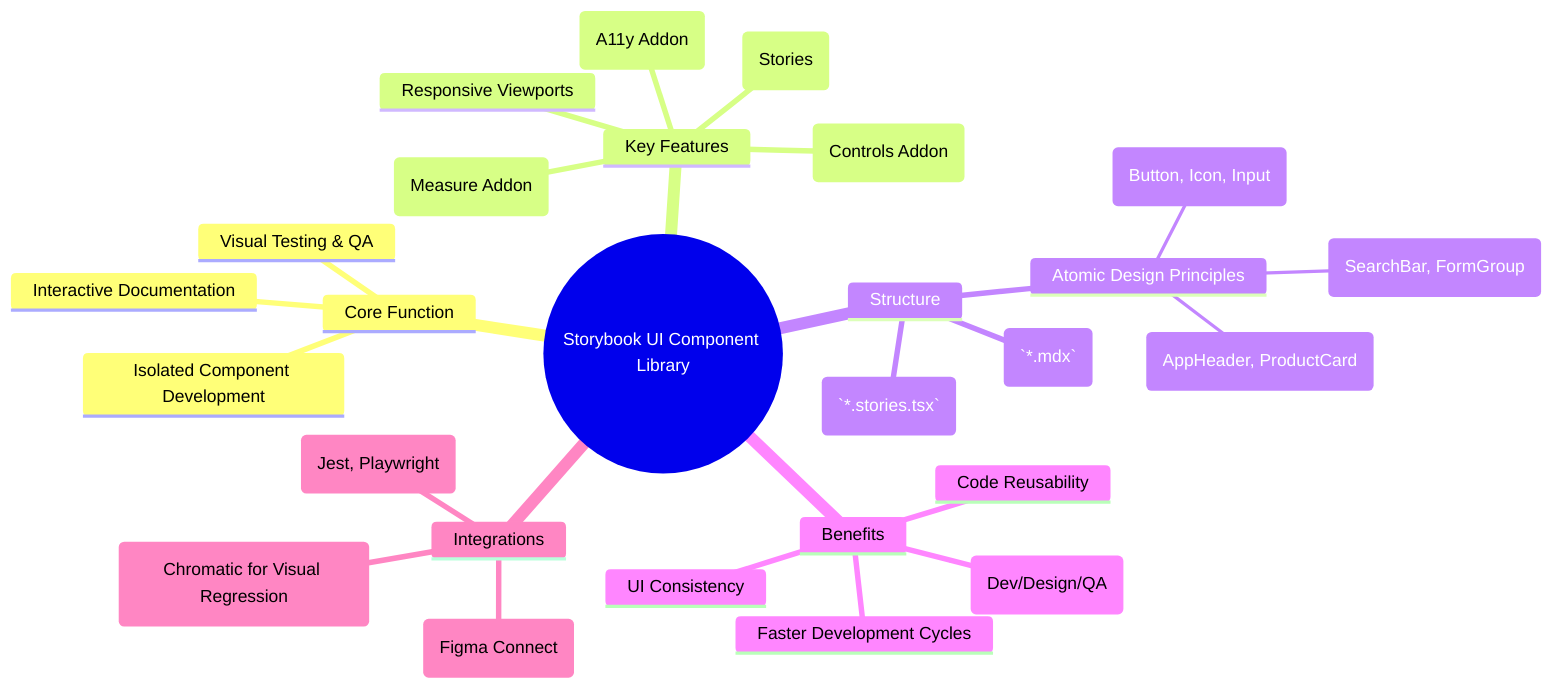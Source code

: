 mindmap
  root((Storybook UI Component Library))
    ::icon(fa fa-book)
    Core Function
      ::icon(fa fa-cogs)
      Isolated Component Development
      Visual Testing & QA
      Interactive Documentation
    Key Features
      ::icon(fa fa-star)
      View Component Variations (Stories)
      Dynamic Prop Control (Controls Addon)
      Accessibility Testing (A11y Addon)
      Design Measurement (Measure Addon)
      Responsive Viewports
    Structure
      ::icon(fa fa-sitemap)
      Atomic Design Principles
        Atoms (Button, Icon, Input)
        Molecules (SearchBar, FormGroup)
        Organisms (AppHeader, ProductCard)
      Component Stories (`*.stories.tsx`)
      MDX Documentation (`*.mdx`)
    Benefits
      ::icon(fa fa-thumbs-up)
      UI Consistency
      Faster Development Cycles
      Improved Collaboration (Dev/Design/QA)
      Code Reusability
    Integrations
      ::icon(fa fa-link)
      CI/CD (Chromatic for Visual Regression)
      Design Tools (Figma Connect)
      Automated Testing (Jest, Playwright)